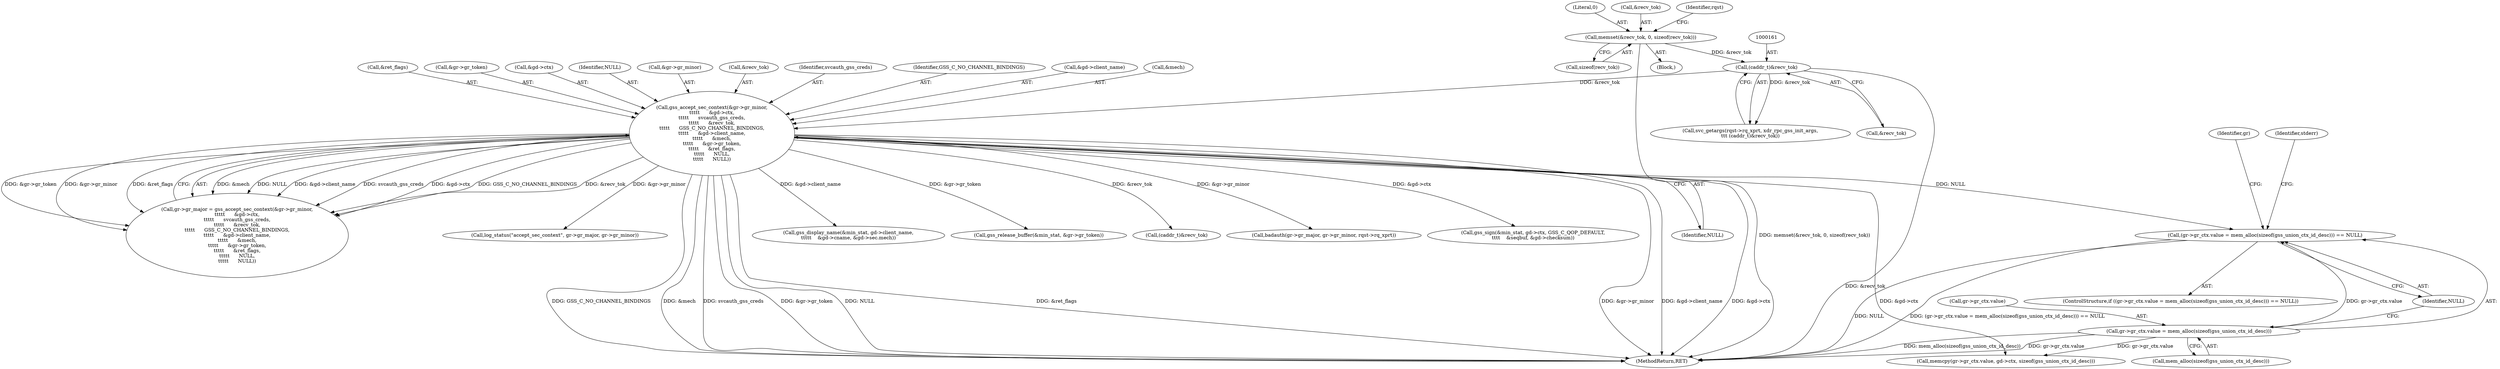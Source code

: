 digraph "1_krb5_5bb8a6b9c9eb8dd22bc9526751610aaa255ead9c_0@del" {
"1000244" [label="(Call,(gr->gr_ctx.value = mem_alloc(sizeof(gss_union_ctx_id_desc))) == NULL)"];
"1000245" [label="(Call,gr->gr_ctx.value = mem_alloc(sizeof(gss_union_ctx_id_desc)))"];
"1000170" [label="(Call,gss_accept_sec_context(&gr->gr_minor,\n\t\t\t\t\t      &gd->ctx,\n\t\t\t\t\t      svcauth_gss_creds,\n\t\t\t\t\t      &recv_tok,\n\t\t\t\t\t      GSS_C_NO_CHANNEL_BINDINGS,\n\t\t\t\t\t      &gd->client_name,\n\t\t\t\t\t      &mech,\n\t\t\t\t\t      &gr->gr_token,\n\t\t\t\t\t      &ret_flags,\n\t\t\t\t\t      NULL,\n\t\t\t\t\t      NULL))"];
"1000160" [label="(Call,(caddr_t)&recv_tok)"];
"1000147" [label="(Call,memset(&recv_tok, 0, sizeof(recv_tok)))"];
"1000187" [label="(Call,&mech)"];
"1000193" [label="(Call,&ret_flags)"];
"1000341" [label="(Call,gss_display_name(&min_stat, gd->client_name,\n\t\t\t\t\t    &gd->cname, &gd->sec.mech))"];
"1000475" [label="(Call,gss_release_buffer(&min_stat, &gr->gr_token))"];
"1000170" [label="(Call,gss_accept_sec_context(&gr->gr_minor,\n\t\t\t\t\t      &gd->ctx,\n\t\t\t\t\t      svcauth_gss_creds,\n\t\t\t\t\t      &recv_tok,\n\t\t\t\t\t      GSS_C_NO_CHANNEL_BINDINGS,\n\t\t\t\t\t      &gd->client_name,\n\t\t\t\t\t      &mech,\n\t\t\t\t\t      &gr->gr_token,\n\t\t\t\t\t      &ret_flags,\n\t\t\t\t\t      NULL,\n\t\t\t\t\t      NULL))"];
"1000202" [label="(Call,(caddr_t)&recv_tok)"];
"1000162" [label="(Call,&recv_tok)"];
"1000227" [label="(Call,badauth(gr->gr_major, gr->gr_minor, rqst->rq_xprt))"];
"1000189" [label="(Call,&gr->gr_token)"];
"1000150" [label="(Literal,0)"];
"1000263" [label="(Identifier,gr)"];
"1000175" [label="(Call,&gd->ctx)"];
"1000418" [label="(Call,gss_sign(&min_stat, gd->ctx, GSS_C_QOP_DEFAULT,\n\t\t\t\t    &seqbuf, &gd->checksum))"];
"1000160" [label="(Call,(caddr_t)&recv_tok)"];
"1000196" [label="(Identifier,NULL)"];
"1000195" [label="(Identifier,NULL)"];
"1000171" [label="(Call,&gr->gr_minor)"];
"1000108" [label="(Block,)"];
"1000260" [label="(Call,memcpy(gr->gr_ctx.value, gd->ctx, sizeof(gss_union_ctx_id_desc)))"];
"1000245" [label="(Call,gr->gr_ctx.value = mem_alloc(sizeof(gss_union_ctx_id_desc)))"];
"1000147" [label="(Call,memset(&recv_tok, 0, sizeof(recv_tok)))"];
"1000251" [label="(Call,mem_alloc(sizeof(gss_union_ctx_id_desc)))"];
"1000151" [label="(Call,sizeof(recv_tok))"];
"1000166" [label="(Call,gr->gr_major = gss_accept_sec_context(&gr->gr_minor,\n\t\t\t\t\t      &gd->ctx,\n\t\t\t\t\t      svcauth_gss_creds,\n\t\t\t\t\t      &recv_tok,\n\t\t\t\t\t      GSS_C_NO_CHANNEL_BINDINGS,\n\t\t\t\t\t      &gd->client_name,\n\t\t\t\t\t      &mech,\n\t\t\t\t\t      &gr->gr_token,\n\t\t\t\t\t      &ret_flags,\n\t\t\t\t\t      NULL,\n\t\t\t\t\t      NULL))"];
"1000254" [label="(Identifier,NULL)"];
"1000246" [label="(Call,gr->gr_ctx.value)"];
"1000180" [label="(Call,&recv_tok)"];
"1000243" [label="(ControlStructure,if ((gr->gr_ctx.value = mem_alloc(sizeof(gss_union_ctx_id_desc))) == NULL))"];
"1000244" [label="(Call,(gr->gr_ctx.value = mem_alloc(sizeof(gss_union_ctx_id_desc))) == NULL)"];
"1000148" [label="(Call,&recv_tok)"];
"1000206" [label="(Call,log_status(\"accept_sec_context\", gr->gr_major, gr->gr_minor))"];
"1000484" [label="(MethodReturn,RET)"];
"1000179" [label="(Identifier,svcauth_gss_creds)"];
"1000257" [label="(Identifier,stderr)"];
"1000157" [label="(Identifier,rqst)"];
"1000182" [label="(Identifier,GSS_C_NO_CHANNEL_BINDINGS)"];
"1000155" [label="(Call,svc_getargs(rqst->rq_xprt, xdr_rpc_gss_init_args,\n\t\t\t (caddr_t)&recv_tok))"];
"1000183" [label="(Call,&gd->client_name)"];
"1000244" -> "1000243"  [label="AST: "];
"1000244" -> "1000254"  [label="CFG: "];
"1000245" -> "1000244"  [label="AST: "];
"1000254" -> "1000244"  [label="AST: "];
"1000257" -> "1000244"  [label="CFG: "];
"1000263" -> "1000244"  [label="CFG: "];
"1000244" -> "1000484"  [label="DDG: NULL"];
"1000244" -> "1000484"  [label="DDG: (gr->gr_ctx.value = mem_alloc(sizeof(gss_union_ctx_id_desc))) == NULL"];
"1000245" -> "1000244"  [label="DDG: gr->gr_ctx.value"];
"1000170" -> "1000244"  [label="DDG: NULL"];
"1000245" -> "1000251"  [label="CFG: "];
"1000246" -> "1000245"  [label="AST: "];
"1000251" -> "1000245"  [label="AST: "];
"1000254" -> "1000245"  [label="CFG: "];
"1000245" -> "1000484"  [label="DDG: mem_alloc(sizeof(gss_union_ctx_id_desc))"];
"1000245" -> "1000484"  [label="DDG: gr->gr_ctx.value"];
"1000245" -> "1000260"  [label="DDG: gr->gr_ctx.value"];
"1000170" -> "1000166"  [label="AST: "];
"1000170" -> "1000196"  [label="CFG: "];
"1000171" -> "1000170"  [label="AST: "];
"1000175" -> "1000170"  [label="AST: "];
"1000179" -> "1000170"  [label="AST: "];
"1000180" -> "1000170"  [label="AST: "];
"1000182" -> "1000170"  [label="AST: "];
"1000183" -> "1000170"  [label="AST: "];
"1000187" -> "1000170"  [label="AST: "];
"1000189" -> "1000170"  [label="AST: "];
"1000193" -> "1000170"  [label="AST: "];
"1000195" -> "1000170"  [label="AST: "];
"1000196" -> "1000170"  [label="AST: "];
"1000166" -> "1000170"  [label="CFG: "];
"1000170" -> "1000484"  [label="DDG: GSS_C_NO_CHANNEL_BINDINGS"];
"1000170" -> "1000484"  [label="DDG: &mech"];
"1000170" -> "1000484"  [label="DDG: svcauth_gss_creds"];
"1000170" -> "1000484"  [label="DDG: &gr->gr_token"];
"1000170" -> "1000484"  [label="DDG: NULL"];
"1000170" -> "1000484"  [label="DDG: &ret_flags"];
"1000170" -> "1000484"  [label="DDG: &gr->gr_minor"];
"1000170" -> "1000484"  [label="DDG: &gd->client_name"];
"1000170" -> "1000484"  [label="DDG: &gd->ctx"];
"1000170" -> "1000166"  [label="DDG: &mech"];
"1000170" -> "1000166"  [label="DDG: NULL"];
"1000170" -> "1000166"  [label="DDG: &gd->client_name"];
"1000170" -> "1000166"  [label="DDG: svcauth_gss_creds"];
"1000170" -> "1000166"  [label="DDG: &gd->ctx"];
"1000170" -> "1000166"  [label="DDG: GSS_C_NO_CHANNEL_BINDINGS"];
"1000170" -> "1000166"  [label="DDG: &recv_tok"];
"1000170" -> "1000166"  [label="DDG: &gr->gr_token"];
"1000170" -> "1000166"  [label="DDG: &gr->gr_minor"];
"1000170" -> "1000166"  [label="DDG: &ret_flags"];
"1000160" -> "1000170"  [label="DDG: &recv_tok"];
"1000170" -> "1000202"  [label="DDG: &recv_tok"];
"1000170" -> "1000206"  [label="DDG: &gr->gr_minor"];
"1000170" -> "1000227"  [label="DDG: &gr->gr_minor"];
"1000170" -> "1000260"  [label="DDG: &gd->ctx"];
"1000170" -> "1000341"  [label="DDG: &gd->client_name"];
"1000170" -> "1000418"  [label="DDG: &gd->ctx"];
"1000170" -> "1000475"  [label="DDG: &gr->gr_token"];
"1000160" -> "1000155"  [label="AST: "];
"1000160" -> "1000162"  [label="CFG: "];
"1000161" -> "1000160"  [label="AST: "];
"1000162" -> "1000160"  [label="AST: "];
"1000155" -> "1000160"  [label="CFG: "];
"1000160" -> "1000484"  [label="DDG: &recv_tok"];
"1000160" -> "1000155"  [label="DDG: &recv_tok"];
"1000147" -> "1000160"  [label="DDG: &recv_tok"];
"1000147" -> "1000108"  [label="AST: "];
"1000147" -> "1000151"  [label="CFG: "];
"1000148" -> "1000147"  [label="AST: "];
"1000150" -> "1000147"  [label="AST: "];
"1000151" -> "1000147"  [label="AST: "];
"1000157" -> "1000147"  [label="CFG: "];
"1000147" -> "1000484"  [label="DDG: memset(&recv_tok, 0, sizeof(recv_tok))"];
}

